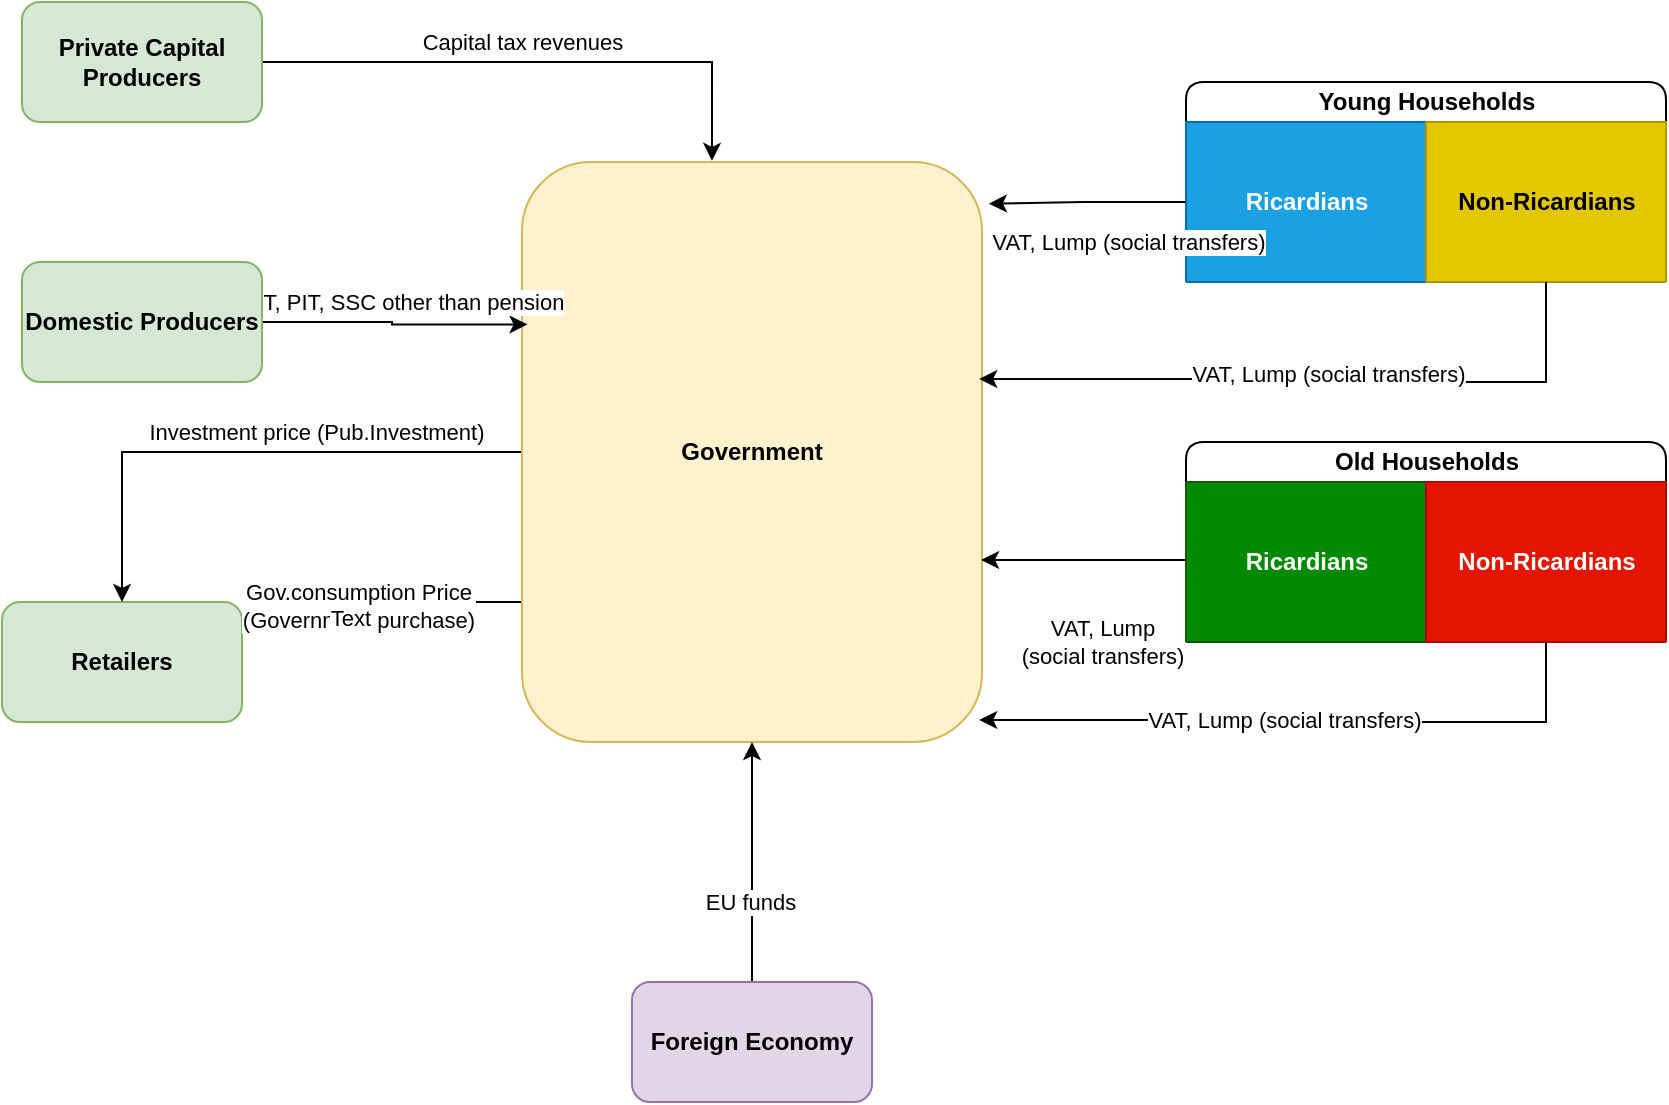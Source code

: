 <mxfile version="21.5.1" type="github">
  <diagram name="Page-1" id="kW5z09n5GGzJ1cjU40yl">
    <mxGraphModel dx="1235" dy="571" grid="1" gridSize="10" guides="1" tooltips="1" connect="1" arrows="1" fold="1" page="1" pageScale="1" pageWidth="1100" pageHeight="850" math="0" shadow="0">
      <root>
        <mxCell id="0" />
        <mxCell id="1" parent="0" />
        <mxCell id="dep_u9EgAYhP0aouUn1x-1" value="Retailers" style="rounded=1;whiteSpace=wrap;html=1;fillColor=#d5e8d4;strokeColor=#82b366;fontStyle=1" vertex="1" parent="1">
          <mxGeometry x="90" y="380" width="120" height="60" as="geometry" />
        </mxCell>
        <mxCell id="dep_u9EgAYhP0aouUn1x-9" style="edgeStyle=orthogonalEdgeStyle;rounded=0;orthogonalLoop=1;jettySize=auto;html=1;" edge="1" parent="1" source="dep_u9EgAYhP0aouUn1x-2" target="dep_u9EgAYhP0aouUn1x-1">
          <mxGeometry relative="1" as="geometry">
            <Array as="points">
              <mxPoint x="390" y="340" />
            </Array>
          </mxGeometry>
        </mxCell>
        <mxCell id="dep_u9EgAYhP0aouUn1x-10" value="Text" style="edgeLabel;html=1;align=center;verticalAlign=middle;resizable=0;points=[];" vertex="1" connectable="0" parent="dep_u9EgAYhP0aouUn1x-9">
          <mxGeometry x="0.174" y="-1" relative="1" as="geometry">
            <mxPoint as="offset" />
          </mxGeometry>
        </mxCell>
        <mxCell id="dep_u9EgAYhP0aouUn1x-11" value="Gov.consumption Price&lt;br&gt;(Government purchase)" style="edgeLabel;html=1;align=center;verticalAlign=middle;resizable=0;points=[];" vertex="1" connectable="0" parent="dep_u9EgAYhP0aouUn1x-9">
          <mxGeometry x="0.174" y="2" relative="1" as="geometry">
            <mxPoint as="offset" />
          </mxGeometry>
        </mxCell>
        <mxCell id="dep_u9EgAYhP0aouUn1x-32" value="Text" style="edgeLabel;html=1;align=center;verticalAlign=middle;resizable=0;points=[];" vertex="1" connectable="0" parent="dep_u9EgAYhP0aouUn1x-9">
          <mxGeometry x="0.237" y="8" relative="1" as="geometry">
            <mxPoint as="offset" />
          </mxGeometry>
        </mxCell>
        <mxCell id="dep_u9EgAYhP0aouUn1x-33" style="edgeStyle=orthogonalEdgeStyle;rounded=0;orthogonalLoop=1;jettySize=auto;html=1;entryX=0.5;entryY=0;entryDx=0;entryDy=0;" edge="1" parent="1" source="dep_u9EgAYhP0aouUn1x-2" target="dep_u9EgAYhP0aouUn1x-1">
          <mxGeometry relative="1" as="geometry" />
        </mxCell>
        <mxCell id="dep_u9EgAYhP0aouUn1x-34" value="Investment price (Pub.Investment)" style="edgeLabel;html=1;align=center;verticalAlign=middle;resizable=0;points=[];" vertex="1" connectable="0" parent="dep_u9EgAYhP0aouUn1x-33">
          <mxGeometry x="-0.501" relative="1" as="geometry">
            <mxPoint x="-35" y="-10" as="offset" />
          </mxGeometry>
        </mxCell>
        <mxCell id="dep_u9EgAYhP0aouUn1x-2" value="Government" style="rounded=1;whiteSpace=wrap;html=1;fontStyle=1;fillColor=#fff2cc;strokeColor=#d6b656;" vertex="1" parent="1">
          <mxGeometry x="350" y="160" width="230" height="290" as="geometry" />
        </mxCell>
        <mxCell id="dep_u9EgAYhP0aouUn1x-5" style="edgeStyle=orthogonalEdgeStyle;rounded=0;orthogonalLoop=1;jettySize=auto;html=1;entryX=0.413;entryY=-0.002;entryDx=0;entryDy=0;entryPerimeter=0;" edge="1" parent="1" source="dep_u9EgAYhP0aouUn1x-3" target="dep_u9EgAYhP0aouUn1x-2">
          <mxGeometry relative="1" as="geometry">
            <mxPoint x="480" y="150" as="targetPoint" />
            <Array as="points">
              <mxPoint x="445" y="110" />
            </Array>
          </mxGeometry>
        </mxCell>
        <mxCell id="dep_u9EgAYhP0aouUn1x-6" value="Capital tax revenues" style="edgeLabel;html=1;align=center;verticalAlign=middle;resizable=0;points=[];" vertex="1" connectable="0" parent="dep_u9EgAYhP0aouUn1x-5">
          <mxGeometry x="0.44" y="-1" relative="1" as="geometry">
            <mxPoint x="-68" y="-11" as="offset" />
          </mxGeometry>
        </mxCell>
        <mxCell id="dep_u9EgAYhP0aouUn1x-3" value="Private Capital Producers" style="rounded=1;whiteSpace=wrap;html=1;fillColor=#d5e8d4;strokeColor=#82b366;fontStyle=1" vertex="1" parent="1">
          <mxGeometry x="100" y="80" width="120" height="60" as="geometry" />
        </mxCell>
        <mxCell id="dep_u9EgAYhP0aouUn1x-7" style="edgeStyle=orthogonalEdgeStyle;rounded=0;orthogonalLoop=1;jettySize=auto;html=1;entryX=0.012;entryY=0.28;entryDx=0;entryDy=0;entryPerimeter=0;" edge="1" parent="1" source="dep_u9EgAYhP0aouUn1x-4" target="dep_u9EgAYhP0aouUn1x-2">
          <mxGeometry relative="1" as="geometry" />
        </mxCell>
        <mxCell id="dep_u9EgAYhP0aouUn1x-8" value="CIT, PIT, SSC other than pension" style="edgeLabel;html=1;align=center;verticalAlign=middle;resizable=0;points=[];" vertex="1" connectable="0" parent="dep_u9EgAYhP0aouUn1x-7">
          <mxGeometry x="-0.369" y="-4" relative="1" as="geometry">
            <mxPoint x="27" y="-14" as="offset" />
          </mxGeometry>
        </mxCell>
        <mxCell id="dep_u9EgAYhP0aouUn1x-4" value="Domestic Producers" style="rounded=1;whiteSpace=wrap;html=1;fillColor=#d5e8d4;strokeColor=#82b366;fontStyle=1" vertex="1" parent="1">
          <mxGeometry x="100" y="210" width="120" height="60" as="geometry" />
        </mxCell>
        <mxCell id="dep_u9EgAYhP0aouUn1x-13" value="Young Households" style="swimlane;childLayout=stackLayout;resizeParent=1;resizeParentMax=0;startSize=20;html=1;rounded=1;swimlaneLine=0;" vertex="1" parent="1">
          <mxGeometry x="682" y="120" width="240" height="100" as="geometry" />
        </mxCell>
        <mxCell id="dep_u9EgAYhP0aouUn1x-14" value="Ricardians" style="swimlane;startSize=230;html=1;rounded=1;glass=0;shadow=0;fillColor=#1ba1e2;strokeColor=#006EAF;fontColor=#ffffff;" vertex="1" parent="dep_u9EgAYhP0aouUn1x-13">
          <mxGeometry y="20" width="120" height="80" as="geometry" />
        </mxCell>
        <mxCell id="dep_u9EgAYhP0aouUn1x-15" value="Non-Ricardians" style="swimlane;startSize=230;html=1;rounded=1;fillColor=#e3c800;fontColor=#000000;strokeColor=#B09500;" vertex="1" parent="dep_u9EgAYhP0aouUn1x-13">
          <mxGeometry x="120" y="20" width="120" height="80" as="geometry" />
        </mxCell>
        <mxCell id="dep_u9EgAYhP0aouUn1x-16" value="Old Households" style="swimlane;childLayout=stackLayout;resizeParent=1;resizeParentMax=0;startSize=20;html=1;rounded=1;swimlaneLine=0;" vertex="1" parent="1">
          <mxGeometry x="682" y="300" width="240" height="100" as="geometry" />
        </mxCell>
        <mxCell id="dep_u9EgAYhP0aouUn1x-19" value="Ricardians" style="swimlane;startSize=230;html=1;rounded=1;fillColor=#008a00;fontColor=#ffffff;strokeColor=#005700;" vertex="1" parent="dep_u9EgAYhP0aouUn1x-16">
          <mxGeometry y="20" width="120" height="80" as="geometry" />
        </mxCell>
        <mxCell id="dep_u9EgAYhP0aouUn1x-20" value="Non-Ricardians" style="swimlane;startSize=230;html=1;rounded=1;fillColor=#e51400;fontColor=#ffffff;strokeColor=#B20000;" vertex="1" parent="dep_u9EgAYhP0aouUn1x-16">
          <mxGeometry x="120" y="20" width="120" height="80" as="geometry" />
        </mxCell>
        <mxCell id="dep_u9EgAYhP0aouUn1x-21" style="edgeStyle=orthogonalEdgeStyle;rounded=0;orthogonalLoop=1;jettySize=auto;html=1;entryX=1.015;entryY=0.072;entryDx=0;entryDy=0;entryPerimeter=0;" edge="1" parent="1" source="dep_u9EgAYhP0aouUn1x-14" target="dep_u9EgAYhP0aouUn1x-2">
          <mxGeometry relative="1" as="geometry" />
        </mxCell>
        <mxCell id="dep_u9EgAYhP0aouUn1x-22" value="VAT, Lump (social transfers)" style="edgeLabel;html=1;align=center;verticalAlign=middle;resizable=0;points=[];" vertex="1" connectable="0" parent="dep_u9EgAYhP0aouUn1x-21">
          <mxGeometry x="-0.242" y="-3" relative="1" as="geometry">
            <mxPoint x="8" y="23" as="offset" />
          </mxGeometry>
        </mxCell>
        <mxCell id="dep_u9EgAYhP0aouUn1x-23" style="edgeStyle=orthogonalEdgeStyle;rounded=0;orthogonalLoop=1;jettySize=auto;html=1;exitX=0.5;exitY=1;exitDx=0;exitDy=0;entryX=0.994;entryY=0.374;entryDx=0;entryDy=0;entryPerimeter=0;" edge="1" parent="1" source="dep_u9EgAYhP0aouUn1x-15" target="dep_u9EgAYhP0aouUn1x-2">
          <mxGeometry relative="1" as="geometry">
            <mxPoint x="862" y="230" as="sourcePoint" />
            <mxPoint x="580" y="260" as="targetPoint" />
            <Array as="points">
              <mxPoint x="862" y="270" />
              <mxPoint x="730" y="270" />
              <mxPoint x="730" y="269" />
            </Array>
          </mxGeometry>
        </mxCell>
        <mxCell id="dep_u9EgAYhP0aouUn1x-24" value="VAT, Lump (social transfers)" style="edgeLabel;html=1;align=center;verticalAlign=middle;resizable=0;points=[];" vertex="1" connectable="0" parent="dep_u9EgAYhP0aouUn1x-23">
          <mxGeometry x="-0.048" y="-4" relative="1" as="geometry">
            <mxPoint as="offset" />
          </mxGeometry>
        </mxCell>
        <mxCell id="dep_u9EgAYhP0aouUn1x-25" value="VAT, Lump &lt;br&gt;(social transfers)" style="edgeStyle=orthogonalEdgeStyle;rounded=0;orthogonalLoop=1;jettySize=auto;html=1;entryX=0.998;entryY=0.686;entryDx=0;entryDy=0;entryPerimeter=0;" edge="1" parent="1" source="dep_u9EgAYhP0aouUn1x-19" target="dep_u9EgAYhP0aouUn1x-2">
          <mxGeometry x="-0.181" y="41" relative="1" as="geometry">
            <Array as="points">
              <mxPoint x="660" y="359" />
              <mxPoint x="660" y="359" />
            </Array>
            <mxPoint as="offset" />
          </mxGeometry>
        </mxCell>
        <mxCell id="dep_u9EgAYhP0aouUn1x-30" style="edgeStyle=orthogonalEdgeStyle;rounded=0;orthogonalLoop=1;jettySize=auto;html=1;entryX=0.5;entryY=1;entryDx=0;entryDy=0;" edge="1" parent="1" source="dep_u9EgAYhP0aouUn1x-29" target="dep_u9EgAYhP0aouUn1x-2">
          <mxGeometry relative="1" as="geometry" />
        </mxCell>
        <mxCell id="dep_u9EgAYhP0aouUn1x-31" value="EU funds" style="edgeLabel;html=1;align=center;verticalAlign=middle;resizable=0;points=[];" vertex="1" connectable="0" parent="dep_u9EgAYhP0aouUn1x-30">
          <mxGeometry x="-0.322" y="1" relative="1" as="geometry">
            <mxPoint as="offset" />
          </mxGeometry>
        </mxCell>
        <mxCell id="dep_u9EgAYhP0aouUn1x-29" value="Foreign Economy" style="rounded=1;whiteSpace=wrap;html=1;fontStyle=1;fillColor=#e1d5e7;strokeColor=#9673a6;" vertex="1" parent="1">
          <mxGeometry x="405" y="570" width="120" height="60" as="geometry" />
        </mxCell>
        <mxCell id="dep_u9EgAYhP0aouUn1x-36" style="edgeStyle=orthogonalEdgeStyle;rounded=0;orthogonalLoop=1;jettySize=auto;html=1;entryX=0.994;entryY=0.962;entryDx=0;entryDy=0;entryPerimeter=0;" edge="1" parent="1" source="dep_u9EgAYhP0aouUn1x-20" target="dep_u9EgAYhP0aouUn1x-2">
          <mxGeometry relative="1" as="geometry">
            <Array as="points">
              <mxPoint x="862" y="440" />
              <mxPoint x="691" y="440" />
            </Array>
          </mxGeometry>
        </mxCell>
        <mxCell id="dep_u9EgAYhP0aouUn1x-37" value="VAT, Lump (social transfers)" style="edgeLabel;html=1;align=center;verticalAlign=middle;resizable=0;points=[];" vertex="1" connectable="0" parent="dep_u9EgAYhP0aouUn1x-36">
          <mxGeometry x="0.65" y="4" relative="1" as="geometry">
            <mxPoint x="95" y="-4" as="offset" />
          </mxGeometry>
        </mxCell>
      </root>
    </mxGraphModel>
  </diagram>
</mxfile>
